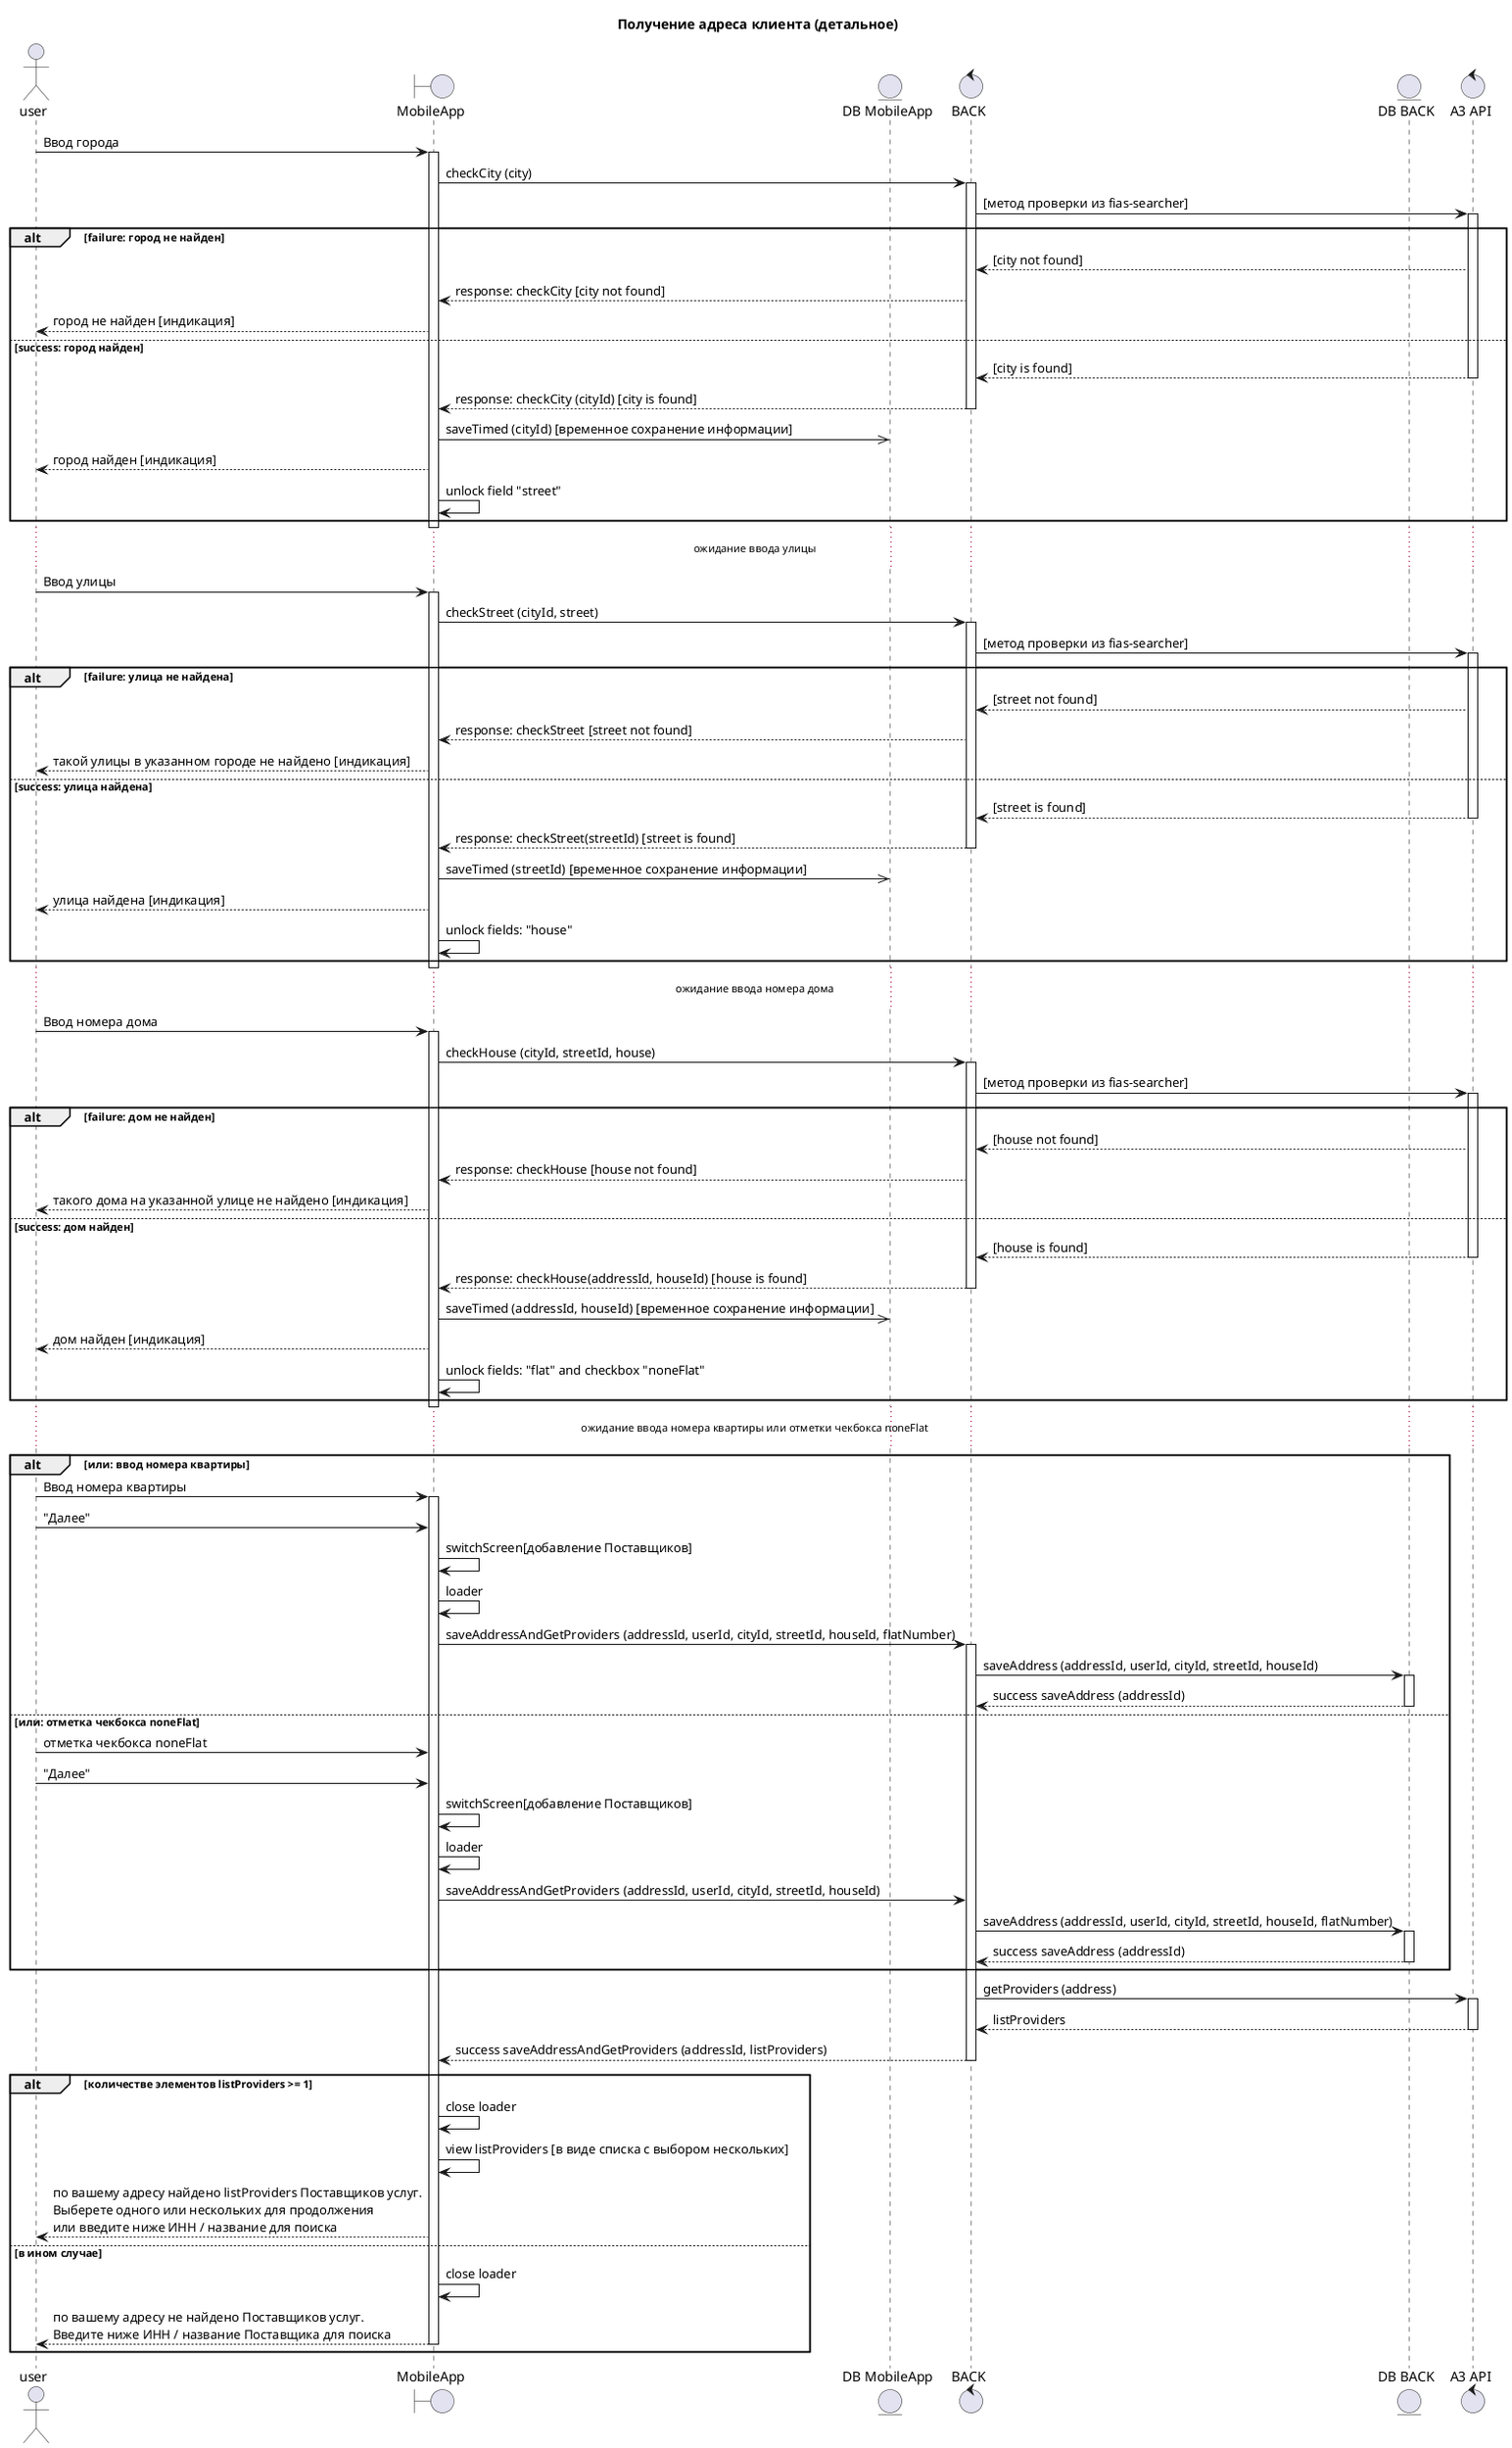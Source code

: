 @startuml
title "Получение адреса клиента (детальное)"
actor user
boundary "MobileApp" as mobapp
entity "DB MobileApp" as dbmob
control "BACK" as back
entity "DB BACK" as db
control "A3 API" as a3


user -> mobapp : Ввод города
activate mobapp
    mobapp -> back : checkCity (city)
    activate back
        back -> a3 : [метод проверки из fias-searcher]
        activate a3

alt failure: город не найден

            a3 --> back : [city not found]
        back --> mobapp :  response: checkCity [city not found]
    mobapp --> user : город не найден [индикация]

else success: город найден

            a3 --> back : [city is found]
        deactivate a3
        back --> mobapp :  response: checkCity (cityId) [city is found]
    deactivate back

        mobapp ->> dbmob : saveTimed (cityId) [временное сохранение информации]

    mobapp --> user : город найден [индикация]
    mobapp -> mobapp : unlock field "street"
end
deactivate mobapp


...ожидание ввода улицы...

user -> mobapp : Ввод улицы
activate mobapp
    mobapp -> back : checkStreet (cityId, street)
    activate back
        back -> a3 : [метод проверки из fias-searcher]
        activate a3
alt failure: улица не найдена
            a3 --> back : [street not found]
        back --> mobapp :  response: checkStreet [street not found]
    mobapp --> user : такой улицы в указанном городе не найдено [индикация]
else success: улица найдена
            a3 --> back : [street is found]
        deactivate a3
        back --> mobapp :  response: checkStreet(streetId) [street is found]
    deactivate back

    mobapp ->> dbmob : saveTimed (streetId) [временное сохранение информации]
    mobapp --> user : улица найдена [индикация]
    mobapp -> mobapp : unlock fields: "house"
end
deactivate mobapp


...ожидание ввода номера дома...

    user -> mobapp : Ввод номера дома
    activate mobapp
        mobapp -> back : checkHouse (cityId, streetId, house)
        activate back
            back -> a3 : [метод проверки из fias-searcher]
            activate a3
    alt failure: дом не найден
                a3 --> back : [house not found]
            back --> mobapp :  response: checkHouse [house not found]
        mobapp --> user : такого дома на указанной улице не найдено [индикация]
    else success: дом найден
                a3 --> back : [house is found]
            deactivate a3
            back --> mobapp :  response: checkHouse(addressId, houseId) [house is found]
        deactivate back

            mobapp ->> dbmob : saveTimed (addressId, houseId) [временное сохранение информации]

        mobapp --> user : дом найден [индикация]
        mobapp -> mobapp : unlock fields: "flat" and checkbox "noneFlat"
    end
    deactivate mobapp


...ожидание ввода номера квартиры или отметки чекбокса noneFlat...

    alt или: ввод номера квартиры
    user -> mobapp : Ввод номера квартиры
    activate mobapp
    user -> mobapp : "Далее"
    mobapp -> mobapp : switchScreen[добавление Поставщиков]
    mobapp -> mobapp : loader


        mobapp -> back : saveAddressAndGetProviders (addressId, userId, cityId, streetId, houseId, flatNumber)
        activate back
                back -> db : saveAddress (addressId, userId, cityId, streetId, houseId)
                activate db
                    db --> back : success saveAddress (addressId)
                deactivate db
    else или: отметка чекбокса noneFlat
    user -> mobapp : отметка чекбокса noneFlat
    user -> mobapp : "Далее"
    mobapp -> mobapp : switchScreen[добавление Поставщиков]
    mobapp -> mobapp : loader
    mobapp -> back : saveAddressAndGetProviders (addressId, userId, cityId, streetId, houseId)
            back -> db : saveAddress (addressId, userId, cityId, streetId, houseId, flatNumber)

            activate db
                db --> back : success saveAddress (addressId)
            deactivate db
end
            back -> a3 : getProviders (address)
            activate a3
                a3 --> back: listProviders
            deactivate a3
            back --> mobapp :  success saveAddressAndGetProviders (addressId, listProviders)
            deactivate back
    alt количестве элементов listProviders >= 1
    mobapp -> mobapp : close loader
    mobapp -> mobapp : view listProviders [в виде списка с выбором нескольких]
    mobapp --> user : по вашему адресу найдено listProviders Поставщиков услуг.\nВыберете одного или нескольких для продолжения\nили введите ниже ИНН / название для поиска
    else в ином случае
    mobapp -> mobapp : close loader
    mobapp --> user : по вашему адресу не найдено Поставщиков услуг.\nВведите ниже ИНН / название Поставщика для поиска
    deactivate mobapp
    end

@enduml
